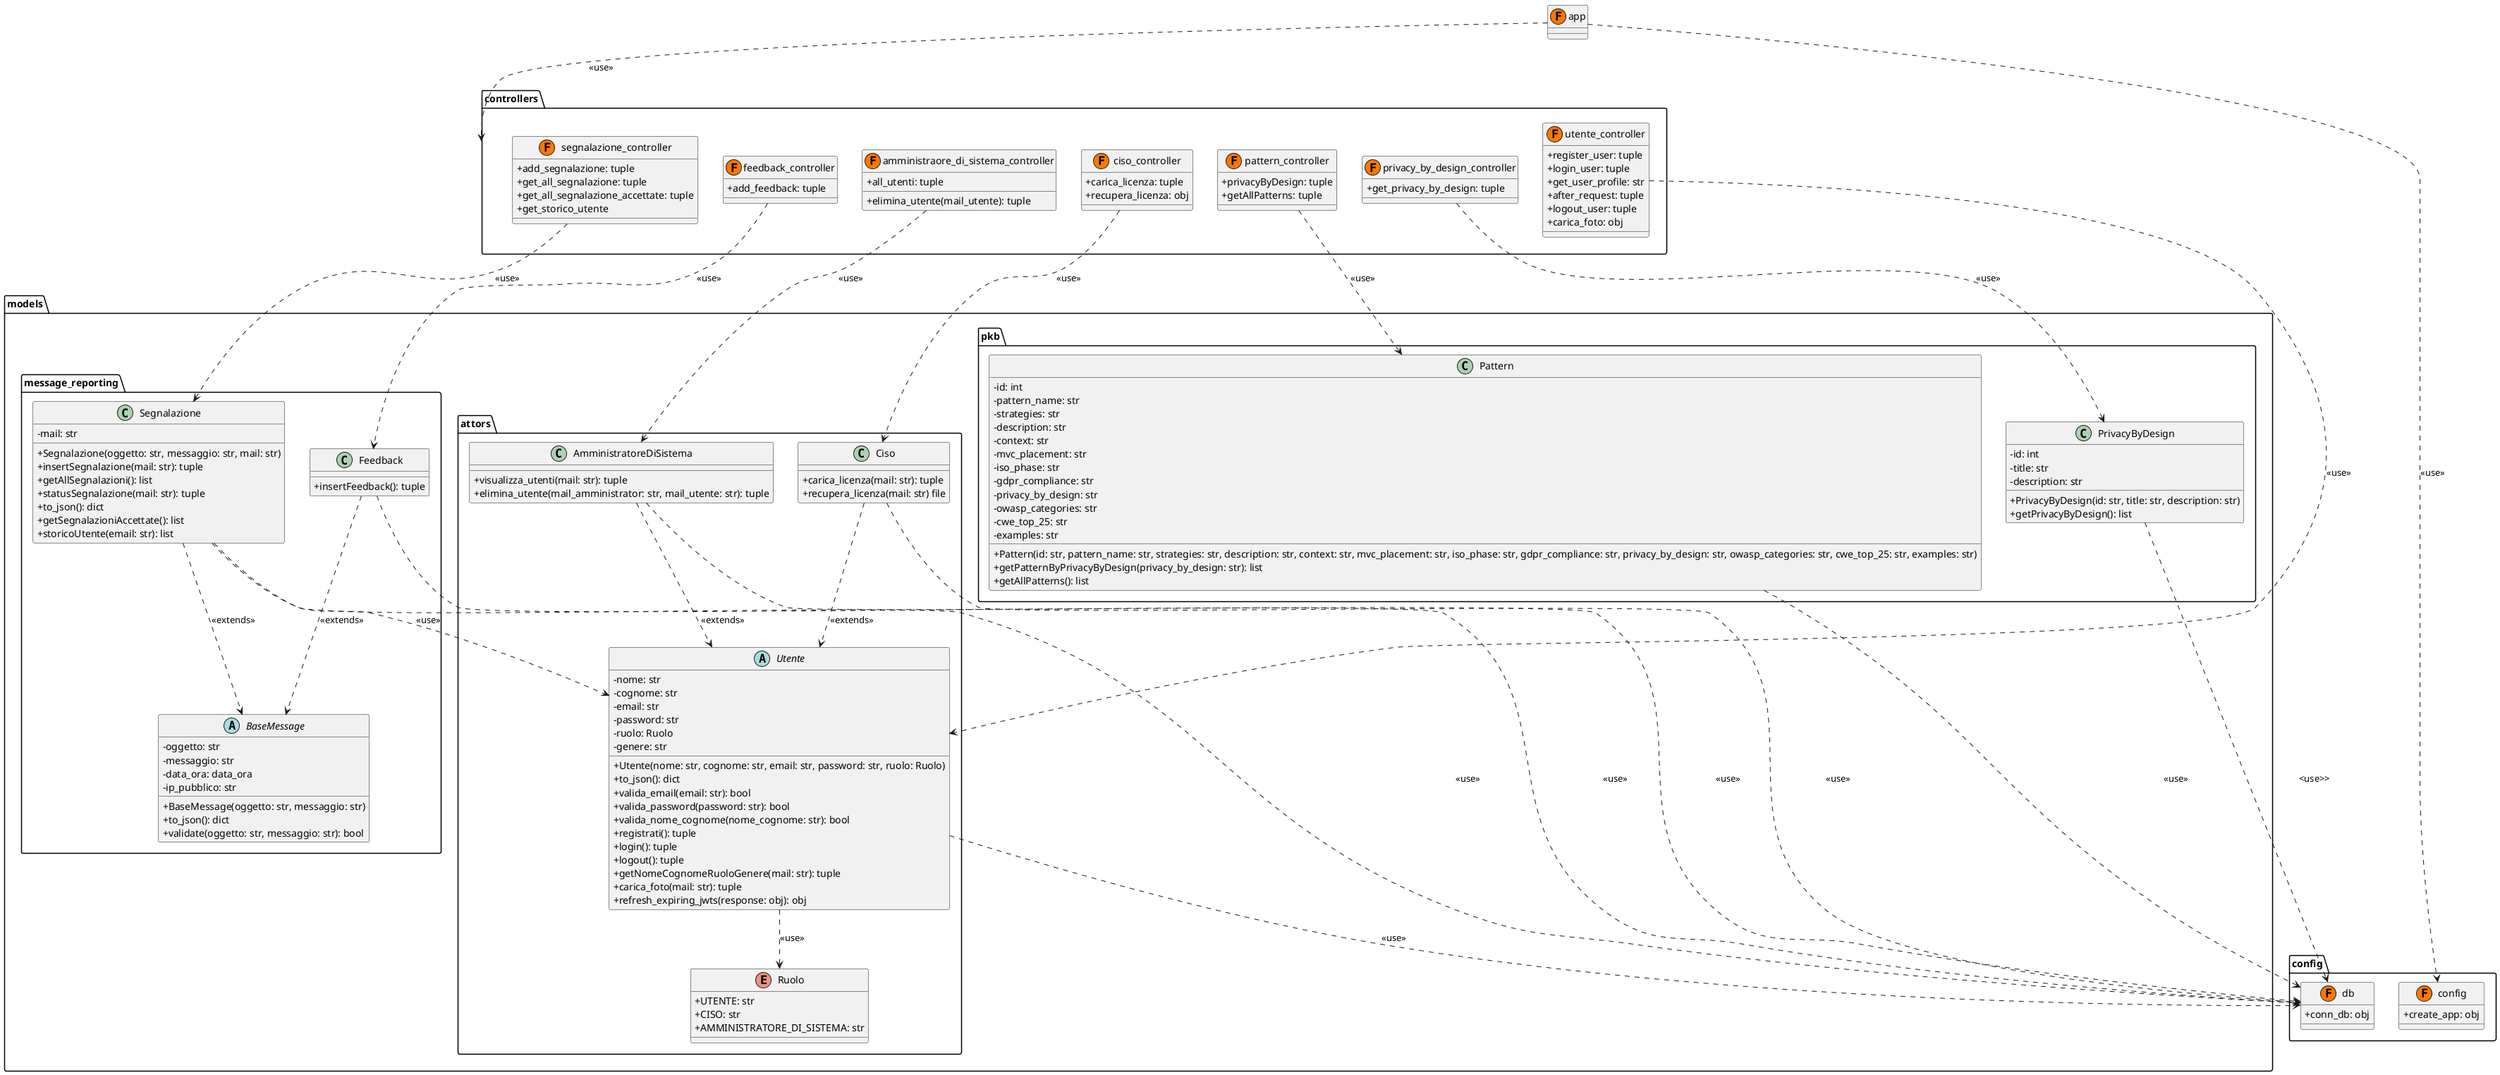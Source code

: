 @startuml
skinparam classAttributeIconSize 0

package "models.pkb" {
    class Pattern {
        -id: int
        -pattern_name: str
        -strategies: str
        -description: str
        -context: str
        -mvc_placement: str
        -iso_phase: str
        -gdpr_compliance: str
        -privacy_by_design: str
        -owasp_categories: str
        -cwe_top_25: str
        -examples: str

        +Pattern(id: str, pattern_name: str, strategies: str, description: str, context: str, mvc_placement: str, iso_phase: str, gdpr_compliance: str, privacy_by_design: str, owasp_categories: str, cwe_top_25: str, examples: str)
        +getPatternByPrivacyByDesign(privacy_by_design: str): list
        +getAllPatterns(): list
    }

    class PrivacyByDesign {
        -id: int
        -title: str
        -description: str

        +PrivacyByDesign(id: str, title: str, description: str)
        +getPrivacyByDesign(): list
    }
}

package "models.message_reporting" {
    abstract BaseMessage {
        -oggetto: str
        -messaggio: str
        -data_ora: data_ora
        -ip_pubblico: str

        +BaseMessage(oggetto: str, messaggio: str)
        +to_json(): dict
        +validate(oggetto: str, messaggio: str): bool
    }

    class Feedback {
        +insertFeedback(): tuple
    }

    class Segnalazione {
        -mail: str

        +Segnalazione(oggetto: str, messaggio: str, mail: str)
        +insertSegnalazione(mail: str): tuple
        +getAllSegnalazioni(): list
        +statusSegnalazione(mail: str): tuple
        +to_json(): dict
        +getSegnalazioniAccettate(): list
        +storicoUtente(email: str): list
    }
}

package "models.attors" {
    enum Ruolo {
        +UTENTE: str
        +CISO: str
        +AMMINISTRATORE_DI_SISTEMA: str
    }

    abstract Utente {
        -nome: str
        -cognome: str
        -email: str
        -password: str
        -ruolo: Ruolo
        -genere: str

        +Utente(nome: str, cognome: str, email: str, password: str, ruolo: Ruolo)
        +to_json(): dict
        +valida_email(email: str): bool
        +valida_password(password: str): bool
        +valida_nome_cognome(nome_cognome: str): bool
        +registrati(): tuple
        +login(): tuple
        +logout(): tuple
        +getNomeCognomeRuoloGenere(mail: str): tuple
        +carica_foto(mail: str): tuple
        +refresh_expiring_jwts(response: obj): obj
    }

    class Ciso {
        +carica_licenza(mail: str): tuple
        +recupera_licenza(mail: str) file
    }

    class AmministratoreDiSistema {
        +visualizza_utenti(mail: str): tuple
        +elimina_utente(mail_amministrator: str, mail_utente: str): tuple
    }
}

package "controllers" {

    class amministraore_di_sistema_controller <<(F, #FF7700) >> {
        +all_utenti: tuple
        +elimina_utente(mail_utente): tuple
    }

    class ciso_controller << (F, #FF7700) >>{
        +carica_licenza: tuple
        +recupera_licenza: obj
    }
    class feedback_controller << (F, #FF7700) >>{
        +add_feedback: tuple
    }
    class pattern_controller << (F, #FF7700) >>{
        +privacyByDesign: tuple
        +getAllPatterns: tuple
    }
    class privacy_by_design_controller << (F, #FF7700) >>{
        +get_privacy_by_design: tuple
    }
    class segnalazione_controller << (F, #FF7700) >>{
        +add_segnalazione: tuple
        +get_all_segnalazione: tuple
        +get_all_segnalazione_accettate: tuple
        + get_storico_utente
    }
    class utente_controller << (F, #FF7700) >>{
        +register_user: tuple
        +login_user: tuple
        +get_user_profile: str
        +after_request: tuple
        +logout_user: tuple
        +carica_foto: obj
    }
}

package "config"{
    class config <<(F, #FF7700) >>{
        +create_app: obj
    }

    class db <<(F, #FF7700) >>{
        +conn_db: obj
    }
}

class app <<(F, #FF7700) >>

Utente ..> Ruolo : "<<use>>"
Ciso ..> Utente : "<<extends>>"
AmministratoreDiSistema ..> Utente : "<<extends>>"
Feedback ..> BaseMessage : "<<extends>>"
Segnalazione ..> BaseMessage : "<<extends>>"


amministraore_di_sistema_controller ..> AmministratoreDiSistema : <<use>>
AmministratoreDiSistema ..> db : <<use>>

ciso_controller ..> Ciso : <<use>>
Ciso ..> db : <<use>>

feedback_controller ..> Feedback : <<use>>
Feedback ..> db : <<use>>

pattern_controller ..> Pattern : <<use>>
Pattern ..> db : <<use>>

privacy_by_design_controller ..> PrivacyByDesign : <<use>>
PrivacyByDesign ..> db : <use>>

segnalazione_controller ..> Segnalazione : <<use>>
Segnalazione ..> db : <<use>>
Segnalazione ..> Utente : <<use>>

utente_controller ..> Utente : <<use>>
Utente ..> db : <<use>>

app ..> config.config : <<use>>
app ..> "controllers": <<use>>

@enduml